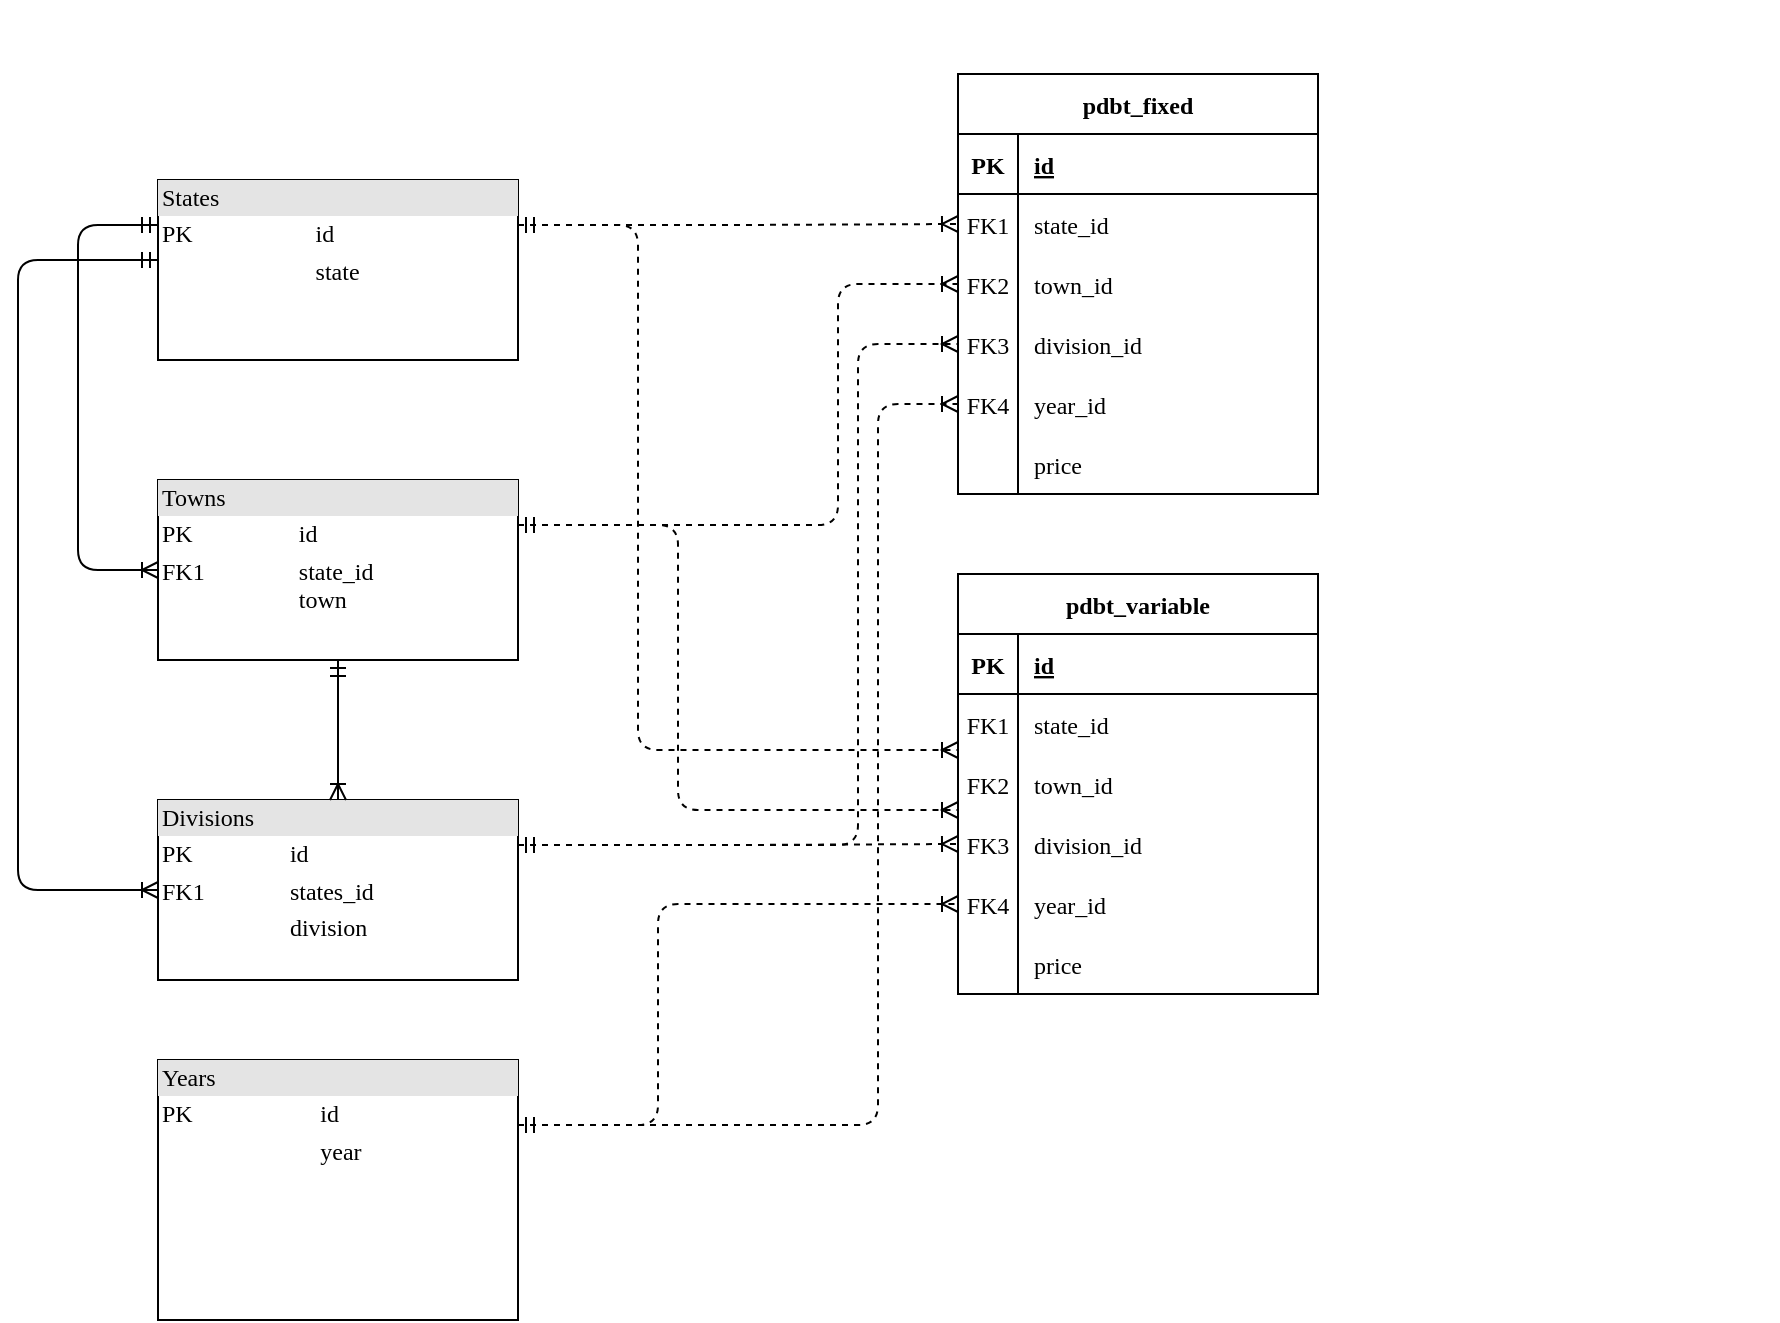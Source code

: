 <mxfile version="20.3.2" type="device"><diagram name="Page-1" id="2ca16b54-16f6-2749-3443-fa8db7711227"><mxGraphModel dx="813" dy="397" grid="1" gridSize="10" guides="1" tooltips="1" connect="1" arrows="1" fold="1" page="1" pageScale="1" pageWidth="1100" pageHeight="850" background="none" math="0" shadow="0"><root><mxCell id="0"/><mxCell id="1" parent="0"/><mxCell id="Mt-3T7V4OZ53ZS4SNTVa-110" style="edgeStyle=orthogonalEdgeStyle;shape=connector;rounded=1;orthogonalLoop=1;jettySize=auto;html=1;exitX=1;exitY=0.25;exitDx=0;exitDy=0;entryX=0;entryY=0.5;entryDx=0;entryDy=0;dashed=1;labelBackgroundColor=none;strokeColor=default;fontFamily=Verdana;fontSize=12;fontColor=default;startArrow=ERmandOne;endArrow=ERoneToMany;" edge="1" parent="1" source="2ed32ef02a7f4228-1" target="Mt-3T7V4OZ53ZS4SNTVa-27"><mxGeometry relative="1" as="geometry"/></mxCell><mxCell id="Mt-3T7V4OZ53ZS4SNTVa-133" style="edgeStyle=orthogonalEdgeStyle;shape=connector;rounded=1;orthogonalLoop=1;jettySize=auto;html=1;exitX=1;exitY=0.25;exitDx=0;exitDy=0;dashed=1;labelBackgroundColor=none;strokeColor=default;fontFamily=Verdana;fontSize=12;fontColor=default;startArrow=ERmandOne;endArrow=ERoneToMany;" edge="1" parent="1" source="2ed32ef02a7f4228-1" target="Mt-3T7V4OZ53ZS4SNTVa-118"><mxGeometry relative="1" as="geometry"><Array as="points"><mxPoint x="350" y="123"/><mxPoint x="350" y="385"/></Array></mxGeometry></mxCell><mxCell id="2ed32ef02a7f4228-1" value="&lt;div style=&quot;box-sizing:border-box;width:100%;background:#e4e4e4;padding:2px;&quot;&gt;States&lt;/div&gt;&lt;table style=&quot;width:100%;font-size:1em;&quot; cellpadding=&quot;2&quot; cellspacing=&quot;0&quot;&gt;&lt;tbody&gt;&lt;tr&gt;&lt;td&gt;PK&lt;/td&gt;&lt;td&gt;id&lt;/td&gt;&lt;/tr&gt;&lt;tr&gt;&lt;td&gt;&lt;br&gt;&lt;/td&gt;&lt;td&gt;state&lt;/td&gt;&lt;/tr&gt;&lt;/tbody&gt;&lt;/table&gt;" style="verticalAlign=top;align=left;overflow=fill;html=1;rounded=0;shadow=0;comic=0;labelBackgroundColor=none;strokeWidth=1;fontFamily=Verdana;fontSize=12" parent="1" vertex="1"><mxGeometry x="110" y="100" width="180" height="90" as="geometry"/></mxCell><mxCell id="Mt-3T7V4OZ53ZS4SNTVa-112" style="edgeStyle=orthogonalEdgeStyle;shape=connector;rounded=1;orthogonalLoop=1;jettySize=auto;html=1;exitX=1;exitY=0.25;exitDx=0;exitDy=0;dashed=1;labelBackgroundColor=none;strokeColor=default;fontFamily=Verdana;fontSize=12;fontColor=default;startArrow=ERmandOne;endArrow=ERoneToMany;entryX=0;entryY=0.5;entryDx=0;entryDy=0;" edge="1" parent="1" source="2ed32ef02a7f4228-4" target="Mt-3T7V4OZ53ZS4SNTVa-33"><mxGeometry relative="1" as="geometry"><Array as="points"><mxPoint x="460" y="433"/><mxPoint x="460" y="182"/></Array></mxGeometry></mxCell><mxCell id="Mt-3T7V4OZ53ZS4SNTVa-135" style="edgeStyle=orthogonalEdgeStyle;shape=connector;rounded=1;orthogonalLoop=1;jettySize=auto;html=1;exitX=1;exitY=0.25;exitDx=0;exitDy=0;dashed=1;labelBackgroundColor=none;strokeColor=default;fontFamily=Verdana;fontSize=12;fontColor=default;startArrow=ERmandOne;endArrow=ERoneToMany;" edge="1" parent="1" source="2ed32ef02a7f4228-4" target="Mt-3T7V4OZ53ZS4SNTVa-124"><mxGeometry relative="1" as="geometry"/></mxCell><mxCell id="2ed32ef02a7f4228-4" value="&lt;div style=&quot;box-sizing: border-box ; width: 100% ; background: #e4e4e4 ; padding: 2px&quot;&gt;Divisions&lt;/div&gt;&lt;table style=&quot;width: 100% ; font-size: 1em&quot; cellpadding=&quot;2&quot; cellspacing=&quot;0&quot;&gt;&lt;tbody&gt;&lt;tr&gt;&lt;td&gt;PK&lt;/td&gt;&lt;td&gt;id&lt;/td&gt;&lt;/tr&gt;&lt;tr&gt;&lt;td&gt;FK1&lt;/td&gt;&lt;td&gt;states_id&lt;/td&gt;&lt;/tr&gt;&lt;tr&gt;&lt;td&gt;&lt;/td&gt;&lt;td&gt;division&lt;/td&gt;&lt;/tr&gt;&lt;tr&gt;&lt;td&gt;&lt;br&gt;&lt;/td&gt;&lt;td&gt;&lt;br&gt;&lt;/td&gt;&lt;/tr&gt;&lt;/tbody&gt;&lt;/table&gt;" style="verticalAlign=top;align=left;overflow=fill;html=1;rounded=0;shadow=0;comic=0;labelBackgroundColor=none;strokeWidth=1;fontFamily=Verdana;fontSize=12" parent="1" vertex="1"><mxGeometry x="110" y="410" width="180" height="90" as="geometry"/></mxCell><mxCell id="2ed32ef02a7f4228-15" style="edgeStyle=orthogonalEdgeStyle;html=1;entryX=0.5;entryY=0;labelBackgroundColor=none;startArrow=ERmandOne;endArrow=ERoneToMany;fontFamily=Verdana;fontSize=12;align=left;" parent="1" source="2ed32ef02a7f4228-5" target="2ed32ef02a7f4228-4" edge="1"><mxGeometry relative="1" as="geometry"/></mxCell><mxCell id="Mt-3T7V4OZ53ZS4SNTVa-111" style="edgeStyle=orthogonalEdgeStyle;shape=connector;rounded=1;orthogonalLoop=1;jettySize=auto;html=1;exitX=1;exitY=0.25;exitDx=0;exitDy=0;entryX=0;entryY=0.5;entryDx=0;entryDy=0;dashed=1;labelBackgroundColor=none;strokeColor=default;fontFamily=Verdana;fontSize=12;fontColor=default;startArrow=ERmandOne;endArrow=ERoneToMany;" edge="1" parent="1" source="2ed32ef02a7f4228-5" target="Mt-3T7V4OZ53ZS4SNTVa-30"><mxGeometry relative="1" as="geometry"><Array as="points"><mxPoint x="450" y="273"/><mxPoint x="450" y="152"/></Array></mxGeometry></mxCell><mxCell id="Mt-3T7V4OZ53ZS4SNTVa-134" style="edgeStyle=orthogonalEdgeStyle;shape=connector;rounded=1;orthogonalLoop=1;jettySize=auto;html=1;exitX=1;exitY=0.25;exitDx=0;exitDy=0;dashed=1;labelBackgroundColor=none;strokeColor=default;fontFamily=Verdana;fontSize=12;fontColor=default;startArrow=ERmandOne;endArrow=ERoneToMany;" edge="1" parent="1" source="2ed32ef02a7f4228-5" target="Mt-3T7V4OZ53ZS4SNTVa-121"><mxGeometry relative="1" as="geometry"><Array as="points"><mxPoint x="370" y="273"/><mxPoint x="370" y="415"/></Array></mxGeometry></mxCell><mxCell id="2ed32ef02a7f4228-5" value="&lt;div style=&quot;box-sizing:border-box;width:100%;background:#e4e4e4;padding:2px;&quot;&gt;Towns&lt;/div&gt;&lt;table style=&quot;width:100%;font-size:1em;&quot; cellpadding=&quot;2&quot; cellspacing=&quot;0&quot;&gt;&lt;tbody&gt;&lt;tr&gt;&lt;td&gt;PK&lt;/td&gt;&lt;td&gt;id&lt;/td&gt;&lt;/tr&gt;&lt;tr&gt;&lt;td&gt;FK1&lt;br&gt;&lt;br&gt;&lt;/td&gt;&lt;td&gt;state_id&lt;br&gt;town&lt;/td&gt;&lt;/tr&gt;&lt;/tbody&gt;&lt;/table&gt;" style="verticalAlign=top;align=left;overflow=fill;html=1;rounded=0;shadow=0;comic=0;labelBackgroundColor=none;strokeWidth=1;fontFamily=Verdana;fontSize=12" parent="1" vertex="1"><mxGeometry x="110" y="250" width="180" height="90" as="geometry"/></mxCell><mxCell id="Mt-3T7V4OZ53ZS4SNTVa-113" style="edgeStyle=orthogonalEdgeStyle;shape=connector;rounded=1;orthogonalLoop=1;jettySize=auto;html=1;exitX=1;exitY=0.25;exitDx=0;exitDy=0;dashed=1;labelBackgroundColor=none;strokeColor=default;fontFamily=Verdana;fontSize=12;fontColor=default;startArrow=ERmandOne;endArrow=ERoneToMany;entryX=0;entryY=0.5;entryDx=0;entryDy=0;" edge="1" parent="1" source="2ed32ef02a7f4228-12" target="Mt-3T7V4OZ53ZS4SNTVa-103"><mxGeometry relative="1" as="geometry"><Array as="points"><mxPoint x="470" y="573"/><mxPoint x="470" y="212"/></Array></mxGeometry></mxCell><mxCell id="Mt-3T7V4OZ53ZS4SNTVa-136" style="edgeStyle=orthogonalEdgeStyle;shape=connector;rounded=1;orthogonalLoop=1;jettySize=auto;html=1;exitX=1;exitY=0.25;exitDx=0;exitDy=0;entryX=0;entryY=0.5;entryDx=0;entryDy=0;dashed=1;labelBackgroundColor=none;strokeColor=default;fontFamily=Verdana;fontSize=12;fontColor=default;startArrow=ERmandOne;endArrow=ERoneToMany;" edge="1" parent="1" source="2ed32ef02a7f4228-12" target="Mt-3T7V4OZ53ZS4SNTVa-127"><mxGeometry relative="1" as="geometry"><Array as="points"><mxPoint x="360" y="573"/><mxPoint x="360" y="462"/></Array></mxGeometry></mxCell><mxCell id="2ed32ef02a7f4228-12" value="&lt;div style=&quot;box-sizing: border-box ; width: 100% ; background: #e4e4e4 ; padding: 2px&quot;&gt;Years&lt;/div&gt;&lt;table style=&quot;width: 100% ; font-size: 1em&quot; cellpadding=&quot;2&quot; cellspacing=&quot;0&quot;&gt;&lt;tbody&gt;&lt;tr&gt;&lt;td&gt;PK&lt;/td&gt;&lt;td&gt;id&lt;/td&gt;&lt;/tr&gt;&lt;tr&gt;&lt;td&gt;&lt;br&gt;&lt;/td&gt;&lt;td&gt;year&lt;/td&gt;&lt;/tr&gt;&lt;tr&gt;&lt;td&gt;&lt;/td&gt;&lt;td&gt;&lt;br&gt;&lt;/td&gt;&lt;/tr&gt;&lt;tr&gt;&lt;td&gt;&lt;br&gt;&lt;/td&gt;&lt;td&gt;&lt;br&gt;&lt;/td&gt;&lt;/tr&gt;&lt;tr&gt;&lt;td&gt;&lt;br&gt;&lt;/td&gt;&lt;td&gt;&lt;br&gt;&lt;/td&gt;&lt;/tr&gt;&lt;tr&gt;&lt;td&gt;&lt;br&gt;&lt;/td&gt;&lt;td&gt;&lt;br&gt;&lt;/td&gt;&lt;/tr&gt;&lt;/tbody&gt;&lt;/table&gt;" style="verticalAlign=top;align=left;overflow=fill;html=1;rounded=0;shadow=0;comic=0;labelBackgroundColor=none;strokeWidth=1;fontFamily=Verdana;fontSize=12" parent="1" vertex="1"><mxGeometry x="110" y="540" width="180" height="130" as="geometry"/></mxCell><mxCell id="2ed32ef02a7f4228-13" value="" style="edgeStyle=orthogonalEdgeStyle;html=1;endArrow=ERoneToMany;startArrow=ERmandOne;labelBackgroundColor=none;fontFamily=Verdana;fontSize=12;align=left;exitX=0;exitY=0.25;entryX=0;entryY=0.5;exitDx=0;exitDy=0;entryDx=0;entryDy=0;" parent="1" source="2ed32ef02a7f4228-1" target="2ed32ef02a7f4228-5" edge="1"><mxGeometry width="100" height="100" relative="1" as="geometry"><mxPoint x="350" y="370" as="sourcePoint"/><mxPoint x="450" y="270" as="targetPoint"/><Array as="points"><mxPoint x="70" y="123"/><mxPoint x="70" y="295"/></Array></mxGeometry></mxCell><mxCell id="Mt-3T7V4OZ53ZS4SNTVa-2" value="" style="edgeStyle=orthogonalEdgeStyle;html=1;endArrow=ERoneToMany;startArrow=ERmandOne;labelBackgroundColor=none;fontFamily=Verdana;fontSize=12;align=left;entryX=0;entryY=0.5;entryDx=0;entryDy=0;" edge="1" parent="1" target="2ed32ef02a7f4228-4"><mxGeometry width="100" height="100" relative="1" as="geometry"><mxPoint x="110" y="140" as="sourcePoint"/><mxPoint x="120" y="305" as="targetPoint"/><Array as="points"><mxPoint x="110" y="140"/><mxPoint x="40" y="140"/><mxPoint x="40" y="455"/></Array></mxGeometry></mxCell><mxCell id="Mt-3T7V4OZ53ZS4SNTVa-102" value="" style="group" vertex="1" connectable="0" parent="1"><mxGeometry x="640" y="10" width="280" height="280" as="geometry"/></mxCell><mxCell id="Mt-3T7V4OZ53ZS4SNTVa-60" value="" style="group" vertex="1" connectable="0" parent="Mt-3T7V4OZ53ZS4SNTVa-102"><mxGeometry y="60" width="180" height="220" as="geometry"/></mxCell><mxCell id="Mt-3T7V4OZ53ZS4SNTVa-23" value="pdbt_fixed" style="shape=table;startSize=30;container=1;collapsible=1;childLayout=tableLayout;fixedRows=1;rowLines=0;fontStyle=1;align=center;resizeLast=1;fontFamily=Verdana;fontSize=12;fontColor=default;" vertex="1" parent="1"><mxGeometry x="510" y="47" width="180" height="210" as="geometry"><mxRectangle x="100" width="110" height="30" as="alternateBounds"/></mxGeometry></mxCell><mxCell id="Mt-3T7V4OZ53ZS4SNTVa-24" value="" style="shape=tableRow;horizontal=0;startSize=0;swimlaneHead=0;swimlaneBody=0;fillColor=none;collapsible=0;dropTarget=0;points=[[0,0.5],[1,0.5]];portConstraint=eastwest;top=0;left=0;right=0;bottom=1;fontFamily=Verdana;fontSize=12;fontColor=default;" vertex="1" parent="Mt-3T7V4OZ53ZS4SNTVa-23"><mxGeometry y="30" width="180" height="30" as="geometry"/></mxCell><mxCell id="Mt-3T7V4OZ53ZS4SNTVa-25" value="PK" style="shape=partialRectangle;connectable=0;fillColor=none;top=0;left=0;bottom=0;right=0;fontStyle=1;overflow=hidden;fontFamily=Verdana;fontSize=12;fontColor=default;" vertex="1" parent="Mt-3T7V4OZ53ZS4SNTVa-24"><mxGeometry width="30" height="30" as="geometry"><mxRectangle width="30" height="30" as="alternateBounds"/></mxGeometry></mxCell><mxCell id="Mt-3T7V4OZ53ZS4SNTVa-26" value="id" style="shape=partialRectangle;connectable=0;fillColor=none;top=0;left=0;bottom=0;right=0;align=left;spacingLeft=6;fontStyle=5;overflow=hidden;fontFamily=Verdana;fontSize=12;fontColor=default;" vertex="1" parent="Mt-3T7V4OZ53ZS4SNTVa-24"><mxGeometry x="30" width="150" height="30" as="geometry"><mxRectangle width="150" height="30" as="alternateBounds"/></mxGeometry></mxCell><mxCell id="Mt-3T7V4OZ53ZS4SNTVa-27" value="" style="shape=tableRow;horizontal=0;startSize=0;swimlaneHead=0;swimlaneBody=0;fillColor=none;collapsible=0;dropTarget=0;points=[[0,0.5],[1,0.5]];portConstraint=eastwest;top=0;left=0;right=0;bottom=0;fontFamily=Verdana;fontSize=12;fontColor=default;" vertex="1" parent="Mt-3T7V4OZ53ZS4SNTVa-23"><mxGeometry y="60" width="180" height="30" as="geometry"/></mxCell><mxCell id="Mt-3T7V4OZ53ZS4SNTVa-28" value="FK1" style="shape=partialRectangle;connectable=0;fillColor=none;top=0;left=0;bottom=0;right=0;editable=1;overflow=hidden;fontFamily=Verdana;fontSize=12;fontColor=default;" vertex="1" parent="Mt-3T7V4OZ53ZS4SNTVa-27"><mxGeometry width="30" height="30" as="geometry"><mxRectangle width="30" height="30" as="alternateBounds"/></mxGeometry></mxCell><mxCell id="Mt-3T7V4OZ53ZS4SNTVa-29" value="state_id" style="shape=partialRectangle;connectable=0;fillColor=none;top=0;left=0;bottom=0;right=0;align=left;spacingLeft=6;overflow=hidden;fontFamily=Verdana;fontSize=12;fontColor=default;" vertex="1" parent="Mt-3T7V4OZ53ZS4SNTVa-27"><mxGeometry x="30" width="150" height="30" as="geometry"><mxRectangle width="150" height="30" as="alternateBounds"/></mxGeometry></mxCell><mxCell id="Mt-3T7V4OZ53ZS4SNTVa-30" value="" style="shape=tableRow;horizontal=0;startSize=0;swimlaneHead=0;swimlaneBody=0;fillColor=none;collapsible=0;dropTarget=0;points=[[0,0.5],[1,0.5]];portConstraint=eastwest;top=0;left=0;right=0;bottom=0;fontFamily=Verdana;fontSize=12;fontColor=default;" vertex="1" parent="Mt-3T7V4OZ53ZS4SNTVa-23"><mxGeometry y="90" width="180" height="30" as="geometry"/></mxCell><mxCell id="Mt-3T7V4OZ53ZS4SNTVa-31" value="FK2" style="shape=partialRectangle;connectable=0;fillColor=none;top=0;left=0;bottom=0;right=0;editable=1;overflow=hidden;fontFamily=Verdana;fontSize=12;fontColor=default;" vertex="1" parent="Mt-3T7V4OZ53ZS4SNTVa-30"><mxGeometry width="30" height="30" as="geometry"><mxRectangle width="30" height="30" as="alternateBounds"/></mxGeometry></mxCell><mxCell id="Mt-3T7V4OZ53ZS4SNTVa-32" value="town_id" style="shape=partialRectangle;connectable=0;fillColor=none;top=0;left=0;bottom=0;right=0;align=left;spacingLeft=6;overflow=hidden;fontFamily=Verdana;fontSize=12;fontColor=default;" vertex="1" parent="Mt-3T7V4OZ53ZS4SNTVa-30"><mxGeometry x="30" width="150" height="30" as="geometry"><mxRectangle width="150" height="30" as="alternateBounds"/></mxGeometry></mxCell><mxCell id="Mt-3T7V4OZ53ZS4SNTVa-33" value="" style="shape=tableRow;horizontal=0;startSize=0;swimlaneHead=0;swimlaneBody=0;fillColor=none;collapsible=0;dropTarget=0;points=[[0,0.5],[1,0.5]];portConstraint=eastwest;top=0;left=0;right=0;bottom=0;fontFamily=Verdana;fontSize=12;fontColor=default;" vertex="1" parent="Mt-3T7V4OZ53ZS4SNTVa-23"><mxGeometry y="120" width="180" height="30" as="geometry"/></mxCell><mxCell id="Mt-3T7V4OZ53ZS4SNTVa-34" value="FK3" style="shape=partialRectangle;connectable=0;fillColor=none;top=0;left=0;bottom=0;right=0;editable=1;overflow=hidden;fontFamily=Verdana;fontSize=12;fontColor=default;" vertex="1" parent="Mt-3T7V4OZ53ZS4SNTVa-33"><mxGeometry width="30" height="30" as="geometry"><mxRectangle width="30" height="30" as="alternateBounds"/></mxGeometry></mxCell><mxCell id="Mt-3T7V4OZ53ZS4SNTVa-35" value="division_id" style="shape=partialRectangle;connectable=0;fillColor=none;top=0;left=0;bottom=0;right=0;align=left;spacingLeft=6;overflow=hidden;fontFamily=Verdana;fontSize=12;fontColor=default;" vertex="1" parent="Mt-3T7V4OZ53ZS4SNTVa-33"><mxGeometry x="30" width="150" height="30" as="geometry"><mxRectangle width="150" height="30" as="alternateBounds"/></mxGeometry></mxCell><mxCell id="Mt-3T7V4OZ53ZS4SNTVa-103" style="shape=tableRow;horizontal=0;startSize=0;swimlaneHead=0;swimlaneBody=0;fillColor=none;collapsible=0;dropTarget=0;points=[[0,0.5],[1,0.5]];portConstraint=eastwest;top=0;left=0;right=0;bottom=0;fontFamily=Verdana;fontSize=12;fontColor=default;" vertex="1" parent="Mt-3T7V4OZ53ZS4SNTVa-23"><mxGeometry y="150" width="180" height="30" as="geometry"/></mxCell><mxCell id="Mt-3T7V4OZ53ZS4SNTVa-104" value="FK4" style="shape=partialRectangle;connectable=0;fillColor=none;top=0;left=0;bottom=0;right=0;editable=1;overflow=hidden;fontFamily=Verdana;fontSize=12;fontColor=default;" vertex="1" parent="Mt-3T7V4OZ53ZS4SNTVa-103"><mxGeometry width="30" height="30" as="geometry"><mxRectangle width="30" height="30" as="alternateBounds"/></mxGeometry></mxCell><mxCell id="Mt-3T7V4OZ53ZS4SNTVa-105" value="year_id" style="shape=partialRectangle;connectable=0;fillColor=none;top=0;left=0;bottom=0;right=0;align=left;spacingLeft=6;overflow=hidden;fontFamily=Verdana;fontSize=12;fontColor=default;" vertex="1" parent="Mt-3T7V4OZ53ZS4SNTVa-103"><mxGeometry x="30" width="150" height="30" as="geometry"><mxRectangle width="150" height="30" as="alternateBounds"/></mxGeometry></mxCell><mxCell id="Mt-3T7V4OZ53ZS4SNTVa-106" style="shape=tableRow;horizontal=0;startSize=0;swimlaneHead=0;swimlaneBody=0;fillColor=none;collapsible=0;dropTarget=0;points=[[0,0.5],[1,0.5]];portConstraint=eastwest;top=0;left=0;right=0;bottom=0;fontFamily=Verdana;fontSize=12;fontColor=default;" vertex="1" parent="Mt-3T7V4OZ53ZS4SNTVa-23"><mxGeometry y="180" width="180" height="30" as="geometry"/></mxCell><mxCell id="Mt-3T7V4OZ53ZS4SNTVa-107" style="shape=partialRectangle;connectable=0;fillColor=none;top=0;left=0;bottom=0;right=0;editable=1;overflow=hidden;fontFamily=Verdana;fontSize=12;fontColor=default;" vertex="1" parent="Mt-3T7V4OZ53ZS4SNTVa-106"><mxGeometry width="30" height="30" as="geometry"><mxRectangle width="30" height="30" as="alternateBounds"/></mxGeometry></mxCell><mxCell id="Mt-3T7V4OZ53ZS4SNTVa-108" value="price" style="shape=partialRectangle;connectable=0;fillColor=none;top=0;left=0;bottom=0;right=0;align=left;spacingLeft=6;overflow=hidden;fontFamily=Verdana;fontSize=12;fontColor=default;" vertex="1" parent="Mt-3T7V4OZ53ZS4SNTVa-106"><mxGeometry x="30" width="150" height="30" as="geometry"><mxRectangle width="150" height="30" as="alternateBounds"/></mxGeometry></mxCell><mxCell id="Mt-3T7V4OZ53ZS4SNTVa-114" value="pdbt_variable" style="shape=table;startSize=30;container=1;collapsible=1;childLayout=tableLayout;fixedRows=1;rowLines=0;fontStyle=1;align=center;resizeLast=1;fontFamily=Verdana;fontSize=12;fontColor=default;" vertex="1" parent="1"><mxGeometry x="510" y="297" width="180" height="210" as="geometry"><mxRectangle x="100" width="110" height="30" as="alternateBounds"/></mxGeometry></mxCell><mxCell id="Mt-3T7V4OZ53ZS4SNTVa-115" value="" style="shape=tableRow;horizontal=0;startSize=0;swimlaneHead=0;swimlaneBody=0;fillColor=none;collapsible=0;dropTarget=0;points=[[0,0.5],[1,0.5]];portConstraint=eastwest;top=0;left=0;right=0;bottom=1;fontFamily=Verdana;fontSize=12;fontColor=default;" vertex="1" parent="Mt-3T7V4OZ53ZS4SNTVa-114"><mxGeometry y="30" width="180" height="30" as="geometry"/></mxCell><mxCell id="Mt-3T7V4OZ53ZS4SNTVa-116" value="PK" style="shape=partialRectangle;connectable=0;fillColor=none;top=0;left=0;bottom=0;right=0;fontStyle=1;overflow=hidden;fontFamily=Verdana;fontSize=12;fontColor=default;" vertex="1" parent="Mt-3T7V4OZ53ZS4SNTVa-115"><mxGeometry width="30" height="30" as="geometry"><mxRectangle width="30" height="30" as="alternateBounds"/></mxGeometry></mxCell><mxCell id="Mt-3T7V4OZ53ZS4SNTVa-117" value="id" style="shape=partialRectangle;connectable=0;fillColor=none;top=0;left=0;bottom=0;right=0;align=left;spacingLeft=6;fontStyle=5;overflow=hidden;fontFamily=Verdana;fontSize=12;fontColor=default;" vertex="1" parent="Mt-3T7V4OZ53ZS4SNTVa-115"><mxGeometry x="30" width="150" height="30" as="geometry"><mxRectangle width="150" height="30" as="alternateBounds"/></mxGeometry></mxCell><mxCell id="Mt-3T7V4OZ53ZS4SNTVa-118" value="" style="shape=tableRow;horizontal=0;startSize=0;swimlaneHead=0;swimlaneBody=0;fillColor=none;collapsible=0;dropTarget=0;points=[[0,0.5],[1,0.5]];portConstraint=eastwest;top=0;left=0;right=0;bottom=0;fontFamily=Verdana;fontSize=12;fontColor=default;" vertex="1" parent="Mt-3T7V4OZ53ZS4SNTVa-114"><mxGeometry y="60" width="180" height="30" as="geometry"/></mxCell><mxCell id="Mt-3T7V4OZ53ZS4SNTVa-119" value="FK1" style="shape=partialRectangle;connectable=0;fillColor=none;top=0;left=0;bottom=0;right=0;editable=1;overflow=hidden;fontFamily=Verdana;fontSize=12;fontColor=default;" vertex="1" parent="Mt-3T7V4OZ53ZS4SNTVa-118"><mxGeometry width="30" height="30" as="geometry"><mxRectangle width="30" height="30" as="alternateBounds"/></mxGeometry></mxCell><mxCell id="Mt-3T7V4OZ53ZS4SNTVa-120" value="state_id" style="shape=partialRectangle;connectable=0;fillColor=none;top=0;left=0;bottom=0;right=0;align=left;spacingLeft=6;overflow=hidden;fontFamily=Verdana;fontSize=12;fontColor=default;" vertex="1" parent="Mt-3T7V4OZ53ZS4SNTVa-118"><mxGeometry x="30" width="150" height="30" as="geometry"><mxRectangle width="150" height="30" as="alternateBounds"/></mxGeometry></mxCell><mxCell id="Mt-3T7V4OZ53ZS4SNTVa-121" value="" style="shape=tableRow;horizontal=0;startSize=0;swimlaneHead=0;swimlaneBody=0;fillColor=none;collapsible=0;dropTarget=0;points=[[0,0.5],[1,0.5]];portConstraint=eastwest;top=0;left=0;right=0;bottom=0;fontFamily=Verdana;fontSize=12;fontColor=default;" vertex="1" parent="Mt-3T7V4OZ53ZS4SNTVa-114"><mxGeometry y="90" width="180" height="30" as="geometry"/></mxCell><mxCell id="Mt-3T7V4OZ53ZS4SNTVa-122" value="FK2" style="shape=partialRectangle;connectable=0;fillColor=none;top=0;left=0;bottom=0;right=0;editable=1;overflow=hidden;fontFamily=Verdana;fontSize=12;fontColor=default;" vertex="1" parent="Mt-3T7V4OZ53ZS4SNTVa-121"><mxGeometry width="30" height="30" as="geometry"><mxRectangle width="30" height="30" as="alternateBounds"/></mxGeometry></mxCell><mxCell id="Mt-3T7V4OZ53ZS4SNTVa-123" value="town_id" style="shape=partialRectangle;connectable=0;fillColor=none;top=0;left=0;bottom=0;right=0;align=left;spacingLeft=6;overflow=hidden;fontFamily=Verdana;fontSize=12;fontColor=default;" vertex="1" parent="Mt-3T7V4OZ53ZS4SNTVa-121"><mxGeometry x="30" width="150" height="30" as="geometry"><mxRectangle width="150" height="30" as="alternateBounds"/></mxGeometry></mxCell><mxCell id="Mt-3T7V4OZ53ZS4SNTVa-124" value="" style="shape=tableRow;horizontal=0;startSize=0;swimlaneHead=0;swimlaneBody=0;fillColor=none;collapsible=0;dropTarget=0;points=[[0,0.5],[1,0.5]];portConstraint=eastwest;top=0;left=0;right=0;bottom=0;fontFamily=Verdana;fontSize=12;fontColor=default;" vertex="1" parent="Mt-3T7V4OZ53ZS4SNTVa-114"><mxGeometry y="120" width="180" height="30" as="geometry"/></mxCell><mxCell id="Mt-3T7V4OZ53ZS4SNTVa-125" value="FK3" style="shape=partialRectangle;connectable=0;fillColor=none;top=0;left=0;bottom=0;right=0;editable=1;overflow=hidden;fontFamily=Verdana;fontSize=12;fontColor=default;" vertex="1" parent="Mt-3T7V4OZ53ZS4SNTVa-124"><mxGeometry width="30" height="30" as="geometry"><mxRectangle width="30" height="30" as="alternateBounds"/></mxGeometry></mxCell><mxCell id="Mt-3T7V4OZ53ZS4SNTVa-126" value="division_id" style="shape=partialRectangle;connectable=0;fillColor=none;top=0;left=0;bottom=0;right=0;align=left;spacingLeft=6;overflow=hidden;fontFamily=Verdana;fontSize=12;fontColor=default;" vertex="1" parent="Mt-3T7V4OZ53ZS4SNTVa-124"><mxGeometry x="30" width="150" height="30" as="geometry"><mxRectangle width="150" height="30" as="alternateBounds"/></mxGeometry></mxCell><mxCell id="Mt-3T7V4OZ53ZS4SNTVa-127" style="shape=tableRow;horizontal=0;startSize=0;swimlaneHead=0;swimlaneBody=0;fillColor=none;collapsible=0;dropTarget=0;points=[[0,0.5],[1,0.5]];portConstraint=eastwest;top=0;left=0;right=0;bottom=0;fontFamily=Verdana;fontSize=12;fontColor=default;" vertex="1" parent="Mt-3T7V4OZ53ZS4SNTVa-114"><mxGeometry y="150" width="180" height="30" as="geometry"/></mxCell><mxCell id="Mt-3T7V4OZ53ZS4SNTVa-128" value="FK4" style="shape=partialRectangle;connectable=0;fillColor=none;top=0;left=0;bottom=0;right=0;editable=1;overflow=hidden;fontFamily=Verdana;fontSize=12;fontColor=default;" vertex="1" parent="Mt-3T7V4OZ53ZS4SNTVa-127"><mxGeometry width="30" height="30" as="geometry"><mxRectangle width="30" height="30" as="alternateBounds"/></mxGeometry></mxCell><mxCell id="Mt-3T7V4OZ53ZS4SNTVa-129" value="year_id" style="shape=partialRectangle;connectable=0;fillColor=none;top=0;left=0;bottom=0;right=0;align=left;spacingLeft=6;overflow=hidden;fontFamily=Verdana;fontSize=12;fontColor=default;" vertex="1" parent="Mt-3T7V4OZ53ZS4SNTVa-127"><mxGeometry x="30" width="150" height="30" as="geometry"><mxRectangle width="150" height="30" as="alternateBounds"/></mxGeometry></mxCell><mxCell id="Mt-3T7V4OZ53ZS4SNTVa-130" style="shape=tableRow;horizontal=0;startSize=0;swimlaneHead=0;swimlaneBody=0;fillColor=none;collapsible=0;dropTarget=0;points=[[0,0.5],[1,0.5]];portConstraint=eastwest;top=0;left=0;right=0;bottom=0;fontFamily=Verdana;fontSize=12;fontColor=default;" vertex="1" parent="Mt-3T7V4OZ53ZS4SNTVa-114"><mxGeometry y="180" width="180" height="30" as="geometry"/></mxCell><mxCell id="Mt-3T7V4OZ53ZS4SNTVa-131" style="shape=partialRectangle;connectable=0;fillColor=none;top=0;left=0;bottom=0;right=0;editable=1;overflow=hidden;fontFamily=Verdana;fontSize=12;fontColor=default;" vertex="1" parent="Mt-3T7V4OZ53ZS4SNTVa-130"><mxGeometry width="30" height="30" as="geometry"><mxRectangle width="30" height="30" as="alternateBounds"/></mxGeometry></mxCell><mxCell id="Mt-3T7V4OZ53ZS4SNTVa-132" value="price" style="shape=partialRectangle;connectable=0;fillColor=none;top=0;left=0;bottom=0;right=0;align=left;spacingLeft=6;overflow=hidden;fontFamily=Verdana;fontSize=12;fontColor=default;" vertex="1" parent="Mt-3T7V4OZ53ZS4SNTVa-130"><mxGeometry x="30" width="150" height="30" as="geometry"><mxRectangle width="150" height="30" as="alternateBounds"/></mxGeometry></mxCell></root></mxGraphModel></diagram></mxfile>